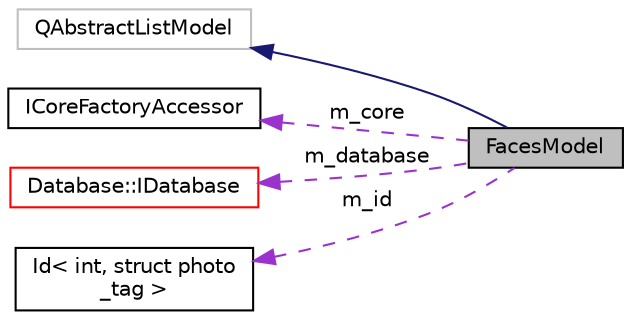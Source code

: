 digraph "FacesModel"
{
 // LATEX_PDF_SIZE
  edge [fontname="Helvetica",fontsize="10",labelfontname="Helvetica",labelfontsize="10"];
  node [fontname="Helvetica",fontsize="10",shape=record];
  rankdir="LR";
  Node1 [label="FacesModel",height=0.2,width=0.4,color="black", fillcolor="grey75", style="filled", fontcolor="black",tooltip=" "];
  Node2 -> Node1 [dir="back",color="midnightblue",fontsize="10",style="solid",fontname="Helvetica"];
  Node2 [label="QAbstractListModel",height=0.2,width=0.4,color="grey75", fillcolor="white", style="filled",tooltip=" "];
  Node3 -> Node1 [dir="back",color="darkorchid3",fontsize="10",style="dashed",label=" m_core" ,fontname="Helvetica"];
  Node3 [label="ICoreFactoryAccessor",height=0.2,width=0.4,color="black", fillcolor="white", style="filled",URL="$struct_i_core_factory_accessor.html",tooltip=" "];
  Node4 -> Node1 [dir="back",color="darkorchid3",fontsize="10",style="dashed",label=" m_database" ,fontname="Helvetica"];
  Node4 [label="Database::IDatabase",height=0.2,width=0.4,color="red", fillcolor="white", style="filled",URL="$struct_database_1_1_i_database.html",tooltip=" "];
  Node6 -> Node1 [dir="back",color="darkorchid3",fontsize="10",style="dashed",label=" m_id" ,fontname="Helvetica"];
  Node6 [label="Id\< int, struct photo\l_tag \>",height=0.2,width=0.4,color="black", fillcolor="white", style="filled",URL="$class_id.html",tooltip=" "];
}
